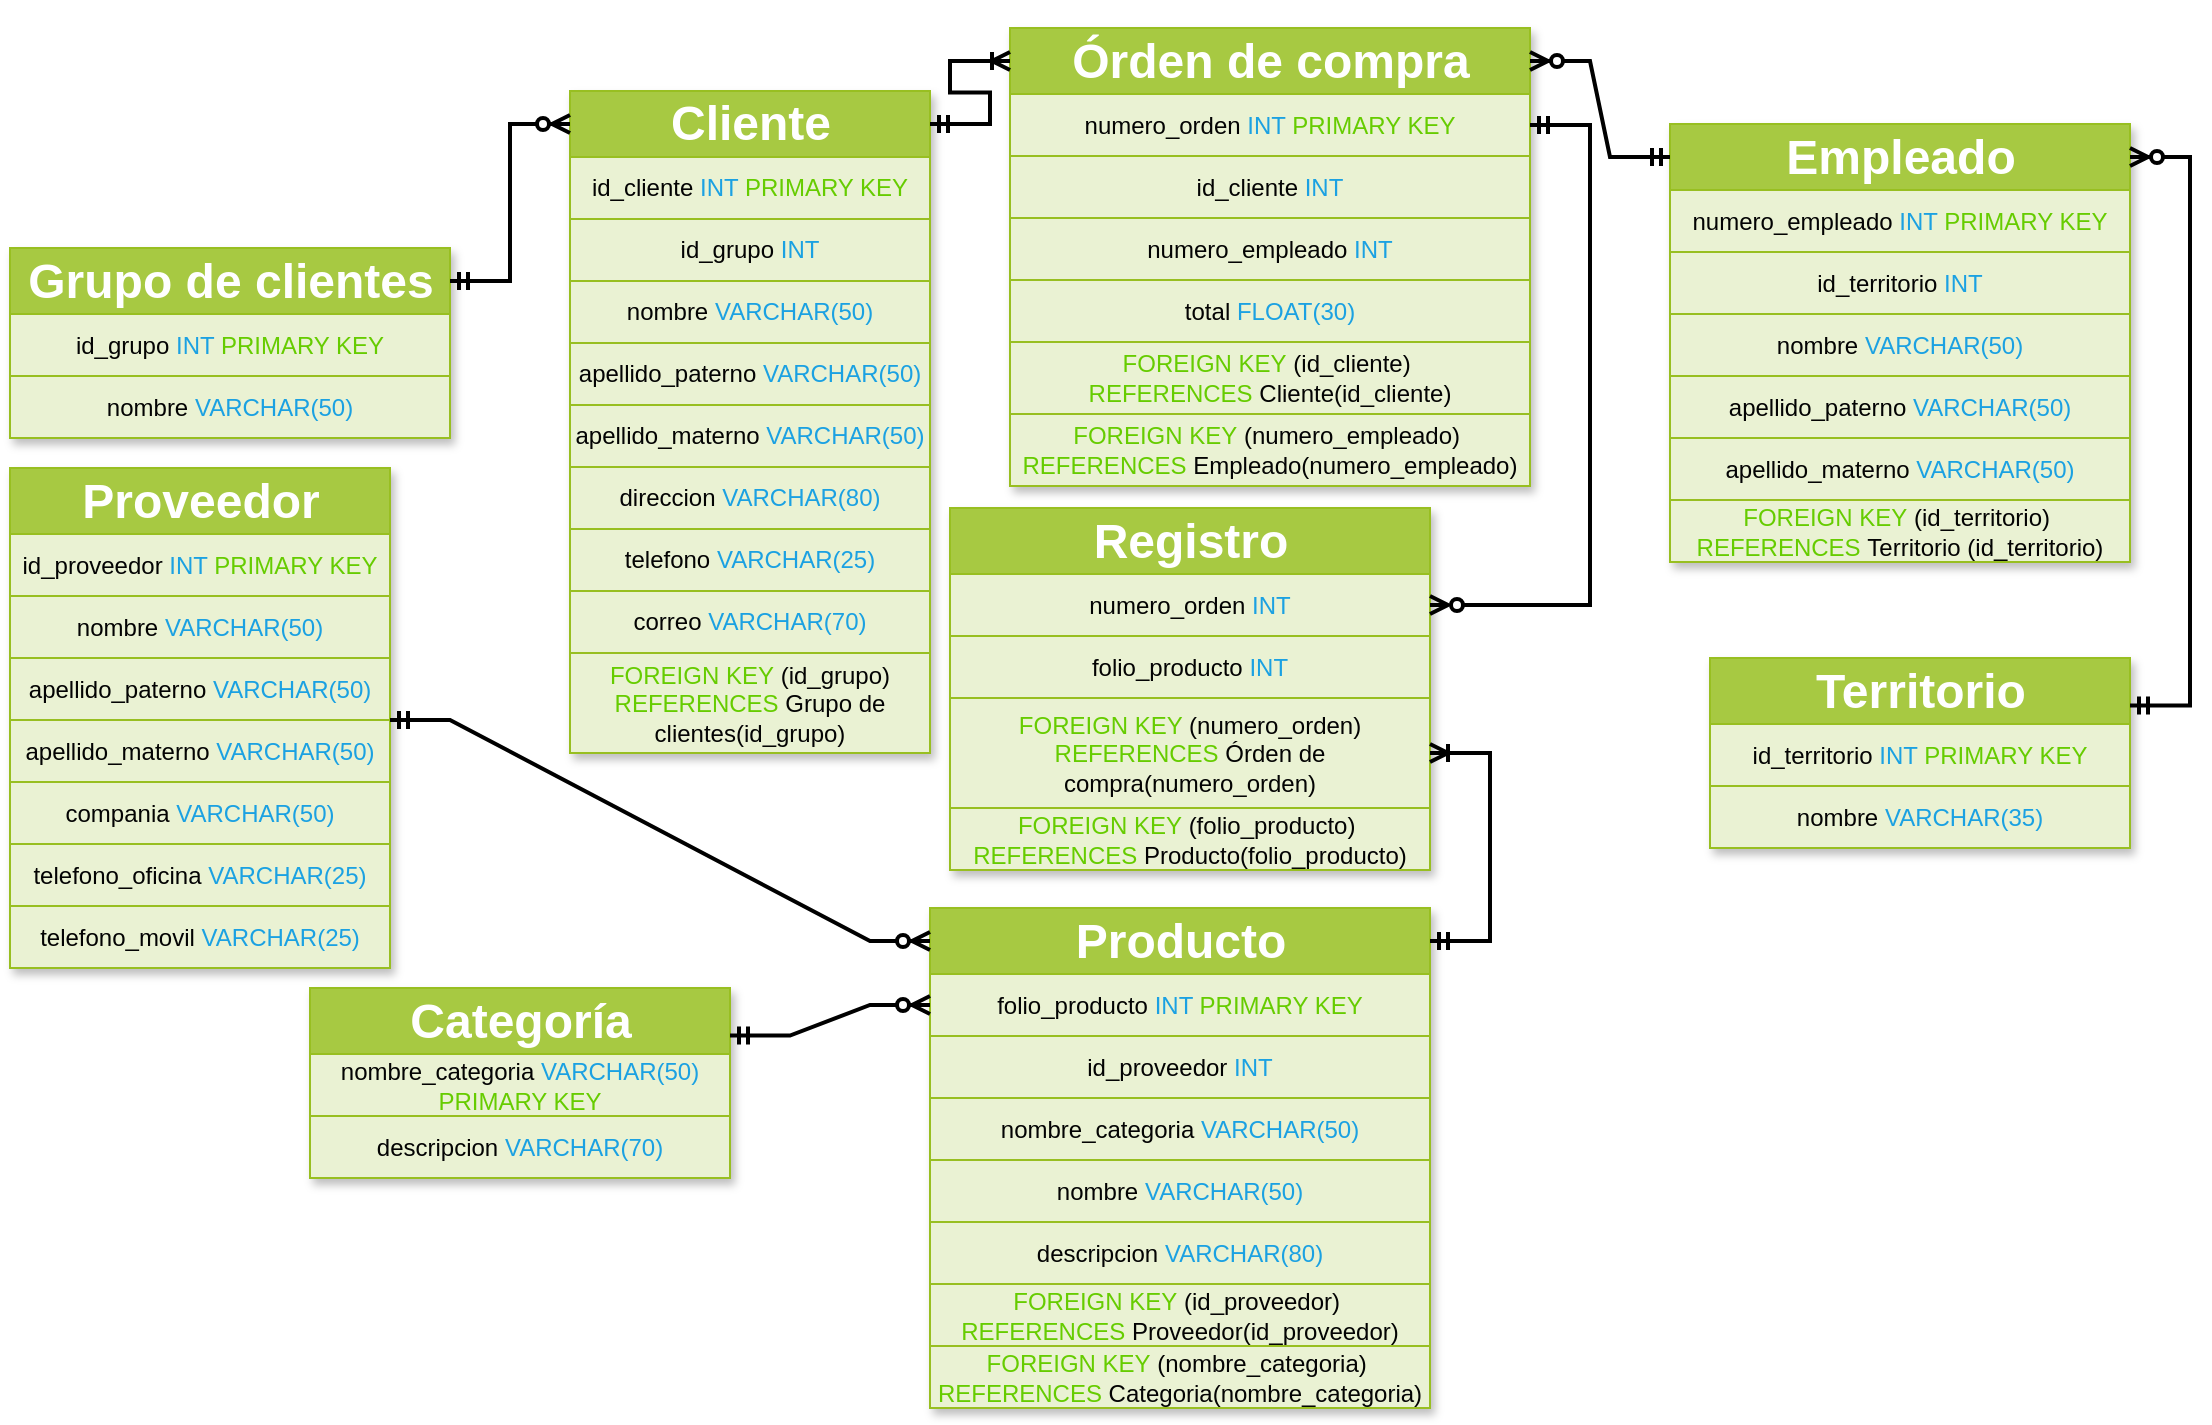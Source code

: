 <mxfile version="21.6.5" type="device">
  <diagram name="Page-1" id="kzy9XAXwA_b9poHV6YrX">
    <mxGraphModel dx="2408" dy="1873" grid="1" gridSize="10" guides="1" tooltips="1" connect="1" arrows="1" fold="1" page="1" pageScale="1" pageWidth="827" pageHeight="1169" math="0" shadow="0">
      <root>
        <mxCell id="0" />
        <mxCell id="1" parent="0" />
        <mxCell id="e2dzEgYv-sb-2GHKL8xt-1" value="Assets" style="childLayout=tableLayout;recursiveResize=0;strokeColor=#98bf21;fillColor=#A7C942;shadow=1;" vertex="1" parent="1">
          <mxGeometry x="-80" y="240" width="240" height="181" as="geometry" />
        </mxCell>
        <mxCell id="e2dzEgYv-sb-2GHKL8xt-2" style="shape=tableRow;horizontal=0;startSize=0;swimlaneHead=0;swimlaneBody=0;top=0;left=0;bottom=0;right=0;dropTarget=0;collapsible=0;recursiveResize=0;expand=0;fontStyle=0;strokeColor=inherit;fillColor=#ffffff;" vertex="1" parent="e2dzEgYv-sb-2GHKL8xt-1">
          <mxGeometry width="240" height="33" as="geometry" />
        </mxCell>
        <mxCell id="e2dzEgYv-sb-2GHKL8xt-3" value="&lt;h1&gt;Registro&lt;/h1&gt;" style="connectable=0;recursiveResize=0;strokeColor=inherit;fillColor=#A7C942;align=center;fontStyle=1;fontColor=#FFFFFF;html=1;" vertex="1" parent="e2dzEgYv-sb-2GHKL8xt-2">
          <mxGeometry width="240" height="33" as="geometry">
            <mxRectangle width="240" height="33" as="alternateBounds" />
          </mxGeometry>
        </mxCell>
        <mxCell id="e2dzEgYv-sb-2GHKL8xt-4" value="" style="shape=tableRow;horizontal=0;startSize=0;swimlaneHead=0;swimlaneBody=0;top=0;left=0;bottom=0;right=0;dropTarget=0;collapsible=0;recursiveResize=0;expand=0;fontStyle=1;strokeColor=inherit;fillColor=#EAF2D3;" vertex="1" parent="e2dzEgYv-sb-2GHKL8xt-1">
          <mxGeometry y="33" width="240" height="31" as="geometry" />
        </mxCell>
        <mxCell id="e2dzEgYv-sb-2GHKL8xt-5" value="&lt;font color=&quot;#030303&quot;&gt;numero_orden&lt;/font&gt;&amp;nbsp;&lt;font color=&quot;#1ba1e2&quot;&gt;INT&lt;/font&gt;" style="connectable=0;recursiveResize=0;strokeColor=inherit;fillColor=inherit;whiteSpace=wrap;html=1;" vertex="1" parent="e2dzEgYv-sb-2GHKL8xt-4">
          <mxGeometry width="240" height="31" as="geometry">
            <mxRectangle width="240" height="31" as="alternateBounds" />
          </mxGeometry>
        </mxCell>
        <mxCell id="e2dzEgYv-sb-2GHKL8xt-6" style="shape=tableRow;horizontal=0;startSize=0;swimlaneHead=0;swimlaneBody=0;top=0;left=0;bottom=0;right=0;dropTarget=0;collapsible=0;recursiveResize=0;expand=0;fontStyle=1;strokeColor=inherit;fillColor=#EAF2D3;" vertex="1" parent="e2dzEgYv-sb-2GHKL8xt-1">
          <mxGeometry y="64" width="240" height="31" as="geometry" />
        </mxCell>
        <mxCell id="e2dzEgYv-sb-2GHKL8xt-7" value="&lt;font color=&quot;#030303&quot;&gt;folio_producto&lt;/font&gt;&amp;nbsp;&lt;font color=&quot;#1ba1e2&quot;&gt;INT&lt;/font&gt;" style="connectable=0;recursiveResize=0;strokeColor=inherit;fillColor=inherit;whiteSpace=wrap;html=1;" vertex="1" parent="e2dzEgYv-sb-2GHKL8xt-6">
          <mxGeometry width="240" height="31" as="geometry">
            <mxRectangle width="240" height="31" as="alternateBounds" />
          </mxGeometry>
        </mxCell>
        <mxCell id="e2dzEgYv-sb-2GHKL8xt-8" style="shape=tableRow;horizontal=0;startSize=0;swimlaneHead=0;swimlaneBody=0;top=0;left=0;bottom=0;right=0;dropTarget=0;collapsible=0;recursiveResize=0;expand=0;fontStyle=1;strokeColor=inherit;fillColor=#EAF2D3;" vertex="1" parent="e2dzEgYv-sb-2GHKL8xt-1">
          <mxGeometry y="95" width="240" height="55" as="geometry" />
        </mxCell>
        <mxCell id="e2dzEgYv-sb-2GHKL8xt-9" value="&lt;font color=&quot;#66cc00&quot;&gt;FOREIGN KEY&lt;/font&gt; &lt;font color=&quot;#030303&quot;&gt;(numero_orden)&lt;/font&gt; &lt;font color=&quot;#66cc00&quot;&gt;REFERENCES&lt;/font&gt; &lt;font color=&quot;#030303&quot;&gt;Órden de compra(numero_orden)&lt;/font&gt;" style="connectable=0;recursiveResize=0;strokeColor=inherit;fillColor=inherit;whiteSpace=wrap;html=1;" vertex="1" parent="e2dzEgYv-sb-2GHKL8xt-8">
          <mxGeometry width="240" height="55" as="geometry">
            <mxRectangle width="240" height="55" as="alternateBounds" />
          </mxGeometry>
        </mxCell>
        <mxCell id="e2dzEgYv-sb-2GHKL8xt-10" style="shape=tableRow;horizontal=0;startSize=0;swimlaneHead=0;swimlaneBody=0;top=0;left=0;bottom=0;right=0;dropTarget=0;collapsible=0;recursiveResize=0;expand=0;fontStyle=1;strokeColor=inherit;fillColor=#EAF2D3;" vertex="1" parent="e2dzEgYv-sb-2GHKL8xt-1">
          <mxGeometry y="150" width="240" height="31" as="geometry" />
        </mxCell>
        <mxCell id="e2dzEgYv-sb-2GHKL8xt-11" value="&lt;font style=&quot;border-color: var(--border-color);&quot; color=&quot;#66cc00&quot;&gt;FOREIGN KEY&lt;/font&gt;&amp;nbsp;&lt;font color=&quot;#030303&quot;&gt;(folio_producto)&amp;nbsp;&lt;/font&gt;&lt;br&gt;&lt;font style=&quot;border-color: var(--border-color);&quot; color=&quot;#66cc00&quot;&gt;REFERENCES&lt;/font&gt;&amp;nbsp;&lt;font color=&quot;#030303&quot;&gt;Producto(folio_producto)&lt;/font&gt;" style="connectable=0;recursiveResize=0;strokeColor=inherit;fillColor=inherit;whiteSpace=wrap;html=1;" vertex="1" parent="e2dzEgYv-sb-2GHKL8xt-10">
          <mxGeometry width="240" height="31" as="geometry">
            <mxRectangle width="240" height="31" as="alternateBounds" />
          </mxGeometry>
        </mxCell>
        <mxCell id="e2dzEgYv-sb-2GHKL8xt-12" value="Assets" style="childLayout=tableLayout;recursiveResize=0;strokeColor=#98bf21;fillColor=#A7C942;shadow=1;" vertex="1" parent="1">
          <mxGeometry x="-270" y="31.5" width="180" height="331" as="geometry" />
        </mxCell>
        <mxCell id="e2dzEgYv-sb-2GHKL8xt-13" style="shape=tableRow;horizontal=0;startSize=0;swimlaneHead=0;swimlaneBody=0;top=0;left=0;bottom=0;right=0;dropTarget=0;collapsible=0;recursiveResize=0;expand=0;fontStyle=0;strokeColor=inherit;fillColor=#ffffff;" vertex="1" parent="e2dzEgYv-sb-2GHKL8xt-12">
          <mxGeometry width="180" height="33" as="geometry" />
        </mxCell>
        <mxCell id="e2dzEgYv-sb-2GHKL8xt-14" value="&lt;h1&gt;Cliente&lt;/h1&gt;" style="connectable=0;recursiveResize=0;strokeColor=inherit;fillColor=#A7C942;align=center;fontStyle=1;fontColor=#FFFFFF;html=1;" vertex="1" parent="e2dzEgYv-sb-2GHKL8xt-13">
          <mxGeometry width="180" height="33" as="geometry">
            <mxRectangle width="180" height="33" as="alternateBounds" />
          </mxGeometry>
        </mxCell>
        <mxCell id="e2dzEgYv-sb-2GHKL8xt-15" value="" style="shape=tableRow;horizontal=0;startSize=0;swimlaneHead=0;swimlaneBody=0;top=0;left=0;bottom=0;right=0;dropTarget=0;collapsible=0;recursiveResize=0;expand=0;fontStyle=1;strokeColor=inherit;fillColor=#EAF2D3;" vertex="1" parent="e2dzEgYv-sb-2GHKL8xt-12">
          <mxGeometry y="33" width="180" height="31" as="geometry" />
        </mxCell>
        <mxCell id="e2dzEgYv-sb-2GHKL8xt-16" value="&lt;font color=&quot;#030303&quot;&gt;id_cliente&lt;/font&gt;&amp;nbsp;&lt;font color=&quot;#1ba1e2&quot;&gt;INT&lt;/font&gt; &lt;font color=&quot;#66cc00&quot;&gt;PRIMARY KEY&lt;/font&gt;" style="connectable=0;recursiveResize=0;strokeColor=inherit;fillColor=inherit;whiteSpace=wrap;html=1;" vertex="1" parent="e2dzEgYv-sb-2GHKL8xt-15">
          <mxGeometry width="180" height="31" as="geometry">
            <mxRectangle width="180" height="31" as="alternateBounds" />
          </mxGeometry>
        </mxCell>
        <mxCell id="e2dzEgYv-sb-2GHKL8xt-164" style="shape=tableRow;horizontal=0;startSize=0;swimlaneHead=0;swimlaneBody=0;top=0;left=0;bottom=0;right=0;dropTarget=0;collapsible=0;recursiveResize=0;expand=0;fontStyle=1;strokeColor=inherit;fillColor=#EAF2D3;" vertex="1" parent="e2dzEgYv-sb-2GHKL8xt-12">
          <mxGeometry y="64" width="180" height="31" as="geometry" />
        </mxCell>
        <mxCell id="e2dzEgYv-sb-2GHKL8xt-165" value="&lt;font color=&quot;#030303&quot;&gt;id_grupo&lt;/font&gt;&amp;nbsp;&lt;font color=&quot;#1ba1e2&quot;&gt;INT&lt;/font&gt;" style="connectable=0;recursiveResize=0;strokeColor=inherit;fillColor=inherit;whiteSpace=wrap;html=1;" vertex="1" parent="e2dzEgYv-sb-2GHKL8xt-164">
          <mxGeometry width="180" height="31" as="geometry">
            <mxRectangle width="180" height="31" as="alternateBounds" />
          </mxGeometry>
        </mxCell>
        <mxCell id="e2dzEgYv-sb-2GHKL8xt-17" style="shape=tableRow;horizontal=0;startSize=0;swimlaneHead=0;swimlaneBody=0;top=0;left=0;bottom=0;right=0;dropTarget=0;collapsible=0;recursiveResize=0;expand=0;fontStyle=1;strokeColor=inherit;fillColor=#EAF2D3;" vertex="1" parent="e2dzEgYv-sb-2GHKL8xt-12">
          <mxGeometry y="95" width="180" height="31" as="geometry" />
        </mxCell>
        <mxCell id="e2dzEgYv-sb-2GHKL8xt-18" value="&lt;font color=&quot;#030303&quot;&gt;nombre&lt;/font&gt;&amp;nbsp;&lt;font style=&quot;border-color: var(--border-color);&quot; color=&quot;#1ba1e2&quot;&gt;VARCHAR(50)&lt;/font&gt;" style="connectable=0;recursiveResize=0;strokeColor=inherit;fillColor=inherit;whiteSpace=wrap;html=1;" vertex="1" parent="e2dzEgYv-sb-2GHKL8xt-17">
          <mxGeometry width="180" height="31" as="geometry">
            <mxRectangle width="180" height="31" as="alternateBounds" />
          </mxGeometry>
        </mxCell>
        <mxCell id="e2dzEgYv-sb-2GHKL8xt-19" style="shape=tableRow;horizontal=0;startSize=0;swimlaneHead=0;swimlaneBody=0;top=0;left=0;bottom=0;right=0;dropTarget=0;collapsible=0;recursiveResize=0;expand=0;fontStyle=1;strokeColor=inherit;fillColor=#EAF2D3;" vertex="1" parent="e2dzEgYv-sb-2GHKL8xt-12">
          <mxGeometry y="126" width="180" height="31" as="geometry" />
        </mxCell>
        <mxCell id="e2dzEgYv-sb-2GHKL8xt-20" value="&lt;font color=&quot;#030303&quot;&gt;apellido_paterno&lt;/font&gt;&amp;nbsp;&lt;font style=&quot;border-color: var(--border-color);&quot; color=&quot;#1ba1e2&quot;&gt;VARCHAR(50)&lt;/font&gt;" style="connectable=0;recursiveResize=0;strokeColor=inherit;fillColor=inherit;whiteSpace=wrap;html=1;" vertex="1" parent="e2dzEgYv-sb-2GHKL8xt-19">
          <mxGeometry width="180" height="31" as="geometry">
            <mxRectangle width="180" height="31" as="alternateBounds" />
          </mxGeometry>
        </mxCell>
        <mxCell id="e2dzEgYv-sb-2GHKL8xt-85" style="shape=tableRow;horizontal=0;startSize=0;swimlaneHead=0;swimlaneBody=0;top=0;left=0;bottom=0;right=0;dropTarget=0;collapsible=0;recursiveResize=0;expand=0;fontStyle=1;strokeColor=inherit;fillColor=#EAF2D3;" vertex="1" parent="e2dzEgYv-sb-2GHKL8xt-12">
          <mxGeometry y="157" width="180" height="31" as="geometry" />
        </mxCell>
        <mxCell id="e2dzEgYv-sb-2GHKL8xt-86" value="&lt;font color=&quot;#030303&quot;&gt;apellido_materno&lt;/font&gt;&amp;nbsp;&lt;font style=&quot;border-color: var(--border-color);&quot; color=&quot;#1ba1e2&quot;&gt;VARCHAR(50)&lt;/font&gt;" style="connectable=0;recursiveResize=0;strokeColor=inherit;fillColor=inherit;whiteSpace=wrap;html=1;" vertex="1" parent="e2dzEgYv-sb-2GHKL8xt-85">
          <mxGeometry width="180" height="31" as="geometry">
            <mxRectangle width="180" height="31" as="alternateBounds" />
          </mxGeometry>
        </mxCell>
        <mxCell id="e2dzEgYv-sb-2GHKL8xt-21" style="shape=tableRow;horizontal=0;startSize=0;swimlaneHead=0;swimlaneBody=0;top=0;left=0;bottom=0;right=0;dropTarget=0;collapsible=0;recursiveResize=0;expand=0;fontStyle=1;strokeColor=inherit;fillColor=#EAF2D3;" vertex="1" parent="e2dzEgYv-sb-2GHKL8xt-12">
          <mxGeometry y="188" width="180" height="31" as="geometry" />
        </mxCell>
        <mxCell id="e2dzEgYv-sb-2GHKL8xt-22" value="&lt;font color=&quot;#030303&quot;&gt;direccion&lt;/font&gt;&amp;nbsp;&lt;font style=&quot;border-color: var(--border-color);&quot; color=&quot;#1ba1e2&quot;&gt;VARCHAR(80)&lt;/font&gt;" style="connectable=0;recursiveResize=0;strokeColor=inherit;fillColor=inherit;whiteSpace=wrap;html=1;" vertex="1" parent="e2dzEgYv-sb-2GHKL8xt-21">
          <mxGeometry width="180" height="31" as="geometry">
            <mxRectangle width="180" height="31" as="alternateBounds" />
          </mxGeometry>
        </mxCell>
        <mxCell id="e2dzEgYv-sb-2GHKL8xt-23" style="shape=tableRow;horizontal=0;startSize=0;swimlaneHead=0;swimlaneBody=0;top=0;left=0;bottom=0;right=0;dropTarget=0;collapsible=0;recursiveResize=0;expand=0;fontStyle=1;strokeColor=inherit;fillColor=#EAF2D3;" vertex="1" parent="e2dzEgYv-sb-2GHKL8xt-12">
          <mxGeometry y="219" width="180" height="31" as="geometry" />
        </mxCell>
        <mxCell id="e2dzEgYv-sb-2GHKL8xt-24" value="&lt;font color=&quot;#030303&quot;&gt;telefono&lt;/font&gt;&amp;nbsp;&lt;font style=&quot;border-color: var(--border-color);&quot; color=&quot;#1ba1e2&quot;&gt;VARCHAR(25)&lt;/font&gt;" style="connectable=0;recursiveResize=0;strokeColor=inherit;fillColor=inherit;whiteSpace=wrap;html=1;" vertex="1" parent="e2dzEgYv-sb-2GHKL8xt-23">
          <mxGeometry width="180" height="31" as="geometry">
            <mxRectangle width="180" height="31" as="alternateBounds" />
          </mxGeometry>
        </mxCell>
        <mxCell id="e2dzEgYv-sb-2GHKL8xt-25" style="shape=tableRow;horizontal=0;startSize=0;swimlaneHead=0;swimlaneBody=0;top=0;left=0;bottom=0;right=0;dropTarget=0;collapsible=0;recursiveResize=0;expand=0;fontStyle=1;strokeColor=inherit;fillColor=#EAF2D3;" vertex="1" parent="e2dzEgYv-sb-2GHKL8xt-12">
          <mxGeometry y="250" width="180" height="31" as="geometry" />
        </mxCell>
        <mxCell id="e2dzEgYv-sb-2GHKL8xt-26" value="&lt;font color=&quot;#030303&quot;&gt;correo&lt;/font&gt;&amp;nbsp;&lt;font style=&quot;border-color: var(--border-color);&quot; color=&quot;#1ba1e2&quot;&gt;VARCHAR(70)&lt;/font&gt;" style="connectable=0;recursiveResize=0;strokeColor=inherit;fillColor=inherit;whiteSpace=wrap;html=1;" vertex="1" parent="e2dzEgYv-sb-2GHKL8xt-25">
          <mxGeometry width="180" height="31" as="geometry">
            <mxRectangle width="180" height="31" as="alternateBounds" />
          </mxGeometry>
        </mxCell>
        <mxCell id="e2dzEgYv-sb-2GHKL8xt-166" style="shape=tableRow;horizontal=0;startSize=0;swimlaneHead=0;swimlaneBody=0;top=0;left=0;bottom=0;right=0;dropTarget=0;collapsible=0;recursiveResize=0;expand=0;fontStyle=1;strokeColor=inherit;fillColor=#EAF2D3;" vertex="1" parent="e2dzEgYv-sb-2GHKL8xt-12">
          <mxGeometry y="281" width="180" height="50" as="geometry" />
        </mxCell>
        <mxCell id="e2dzEgYv-sb-2GHKL8xt-167" value="&lt;font color=&quot;#66cc00&quot;&gt;FOREIGN KEY&lt;/font&gt;&amp;nbsp;&lt;font color=&quot;#030303&quot;&gt;(id_grupo)&lt;/font&gt;&lt;br&gt;&lt;font color=&quot;#66cc00&quot;&gt;REFERENCES &lt;/font&gt;&lt;font color=&quot;#030303&quot;&gt;Grupo de clientes(id_grupo)&lt;/font&gt;" style="connectable=0;recursiveResize=0;strokeColor=inherit;fillColor=inherit;whiteSpace=wrap;html=1;" vertex="1" parent="e2dzEgYv-sb-2GHKL8xt-166">
          <mxGeometry width="180" height="50" as="geometry">
            <mxRectangle width="180" height="50" as="alternateBounds" />
          </mxGeometry>
        </mxCell>
        <mxCell id="e2dzEgYv-sb-2GHKL8xt-30" value="Assets" style="childLayout=tableLayout;recursiveResize=0;strokeColor=#98bf21;fillColor=#A7C942;shadow=1;" vertex="1" parent="1">
          <mxGeometry x="-550" y="110" width="220" height="95" as="geometry" />
        </mxCell>
        <mxCell id="e2dzEgYv-sb-2GHKL8xt-31" style="shape=tableRow;horizontal=0;startSize=0;swimlaneHead=0;swimlaneBody=0;top=0;left=0;bottom=0;right=0;dropTarget=0;collapsible=0;recursiveResize=0;expand=0;fontStyle=0;strokeColor=inherit;fillColor=#ffffff;" vertex="1" parent="e2dzEgYv-sb-2GHKL8xt-30">
          <mxGeometry width="220" height="33" as="geometry" />
        </mxCell>
        <mxCell id="e2dzEgYv-sb-2GHKL8xt-32" value="&lt;h1&gt;Grupo de clientes&lt;/h1&gt;" style="connectable=0;recursiveResize=0;strokeColor=inherit;fillColor=#A7C942;align=center;fontStyle=1;fontColor=#FFFFFF;html=1;" vertex="1" parent="e2dzEgYv-sb-2GHKL8xt-31">
          <mxGeometry width="220" height="33" as="geometry">
            <mxRectangle width="220" height="33" as="alternateBounds" />
          </mxGeometry>
        </mxCell>
        <mxCell id="e2dzEgYv-sb-2GHKL8xt-33" value="" style="shape=tableRow;horizontal=0;startSize=0;swimlaneHead=0;swimlaneBody=0;top=0;left=0;bottom=0;right=0;dropTarget=0;collapsible=0;recursiveResize=0;expand=0;fontStyle=1;strokeColor=inherit;fillColor=#EAF2D3;" vertex="1" parent="e2dzEgYv-sb-2GHKL8xt-30">
          <mxGeometry y="33" width="220" height="31" as="geometry" />
        </mxCell>
        <mxCell id="e2dzEgYv-sb-2GHKL8xt-34" value="&lt;font color=&quot;#030303&quot;&gt;id_grupo&lt;/font&gt;&amp;nbsp;&lt;font color=&quot;#1ba1e2&quot;&gt;INT&lt;/font&gt; &lt;font color=&quot;#66cc00&quot;&gt;PRIMARY KEY&lt;/font&gt;" style="connectable=0;recursiveResize=0;strokeColor=inherit;fillColor=inherit;whiteSpace=wrap;html=1;" vertex="1" parent="e2dzEgYv-sb-2GHKL8xt-33">
          <mxGeometry width="220" height="31" as="geometry">
            <mxRectangle width="220" height="31" as="alternateBounds" />
          </mxGeometry>
        </mxCell>
        <mxCell id="e2dzEgYv-sb-2GHKL8xt-35" style="shape=tableRow;horizontal=0;startSize=0;swimlaneHead=0;swimlaneBody=0;top=0;left=0;bottom=0;right=0;dropTarget=0;collapsible=0;recursiveResize=0;expand=0;fontStyle=1;strokeColor=inherit;fillColor=#EAF2D3;" vertex="1" parent="e2dzEgYv-sb-2GHKL8xt-30">
          <mxGeometry y="64" width="220" height="31" as="geometry" />
        </mxCell>
        <mxCell id="e2dzEgYv-sb-2GHKL8xt-36" value="&lt;font color=&quot;#030303&quot;&gt;nombre&lt;/font&gt;&amp;nbsp;&lt;font style=&quot;border-color: var(--border-color);&quot; color=&quot;#1ba1e2&quot;&gt;VARCHAR(50)&lt;/font&gt;" style="connectable=0;recursiveResize=0;strokeColor=inherit;fillColor=inherit;whiteSpace=wrap;html=1;" vertex="1" parent="e2dzEgYv-sb-2GHKL8xt-35">
          <mxGeometry width="220" height="31" as="geometry">
            <mxRectangle width="220" height="31" as="alternateBounds" />
          </mxGeometry>
        </mxCell>
        <mxCell id="e2dzEgYv-sb-2GHKL8xt-45" value="" style="edgeStyle=entityRelationEdgeStyle;fontSize=12;html=1;endArrow=ERzeroToMany;startArrow=ERmandOne;rounded=0;exitX=1;exitY=0.5;exitDx=0;exitDy=0;strokeWidth=2;" edge="1" parent="1" source="e2dzEgYv-sb-2GHKL8xt-31" target="e2dzEgYv-sb-2GHKL8xt-13">
          <mxGeometry width="100" height="100" relative="1" as="geometry">
            <mxPoint x="-540" y="390" as="sourcePoint" />
            <mxPoint x="-440" y="290" as="targetPoint" />
          </mxGeometry>
        </mxCell>
        <mxCell id="e2dzEgYv-sb-2GHKL8xt-47" value="Assets" style="childLayout=tableLayout;recursiveResize=0;strokeColor=#98bf21;fillColor=#A7C942;shadow=1;" vertex="1" parent="1">
          <mxGeometry x="-50" width="260" height="229" as="geometry" />
        </mxCell>
        <mxCell id="e2dzEgYv-sb-2GHKL8xt-48" style="shape=tableRow;horizontal=0;startSize=0;swimlaneHead=0;swimlaneBody=0;top=0;left=0;bottom=0;right=0;dropTarget=0;collapsible=0;recursiveResize=0;expand=0;fontStyle=0;strokeColor=inherit;fillColor=#ffffff;" vertex="1" parent="e2dzEgYv-sb-2GHKL8xt-47">
          <mxGeometry width="260" height="33" as="geometry" />
        </mxCell>
        <mxCell id="e2dzEgYv-sb-2GHKL8xt-49" value="&lt;h1&gt;Órden de compra&lt;/h1&gt;" style="connectable=0;recursiveResize=0;strokeColor=inherit;fillColor=#A7C942;align=center;fontStyle=1;fontColor=#FFFFFF;html=1;" vertex="1" parent="e2dzEgYv-sb-2GHKL8xt-48">
          <mxGeometry width="260" height="33" as="geometry">
            <mxRectangle width="260" height="33" as="alternateBounds" />
          </mxGeometry>
        </mxCell>
        <mxCell id="e2dzEgYv-sb-2GHKL8xt-50" value="" style="shape=tableRow;horizontal=0;startSize=0;swimlaneHead=0;swimlaneBody=0;top=0;left=0;bottom=0;right=0;dropTarget=0;collapsible=0;recursiveResize=0;expand=0;fontStyle=1;strokeColor=inherit;fillColor=#EAF2D3;" vertex="1" parent="e2dzEgYv-sb-2GHKL8xt-47">
          <mxGeometry y="33" width="260" height="31" as="geometry" />
        </mxCell>
        <mxCell id="e2dzEgYv-sb-2GHKL8xt-51" value="&lt;font color=&quot;#030303&quot;&gt;numero_orden&lt;/font&gt;&amp;nbsp;&lt;font color=&quot;#1ba1e2&quot;&gt;INT&lt;/font&gt; &lt;font color=&quot;#66cc00&quot;&gt;PRIMARY KEY&lt;/font&gt;" style="connectable=0;recursiveResize=0;strokeColor=inherit;fillColor=inherit;whiteSpace=wrap;html=1;" vertex="1" parent="e2dzEgYv-sb-2GHKL8xt-50">
          <mxGeometry width="260" height="31" as="geometry">
            <mxRectangle width="260" height="31" as="alternateBounds" />
          </mxGeometry>
        </mxCell>
        <mxCell id="e2dzEgYv-sb-2GHKL8xt-168" style="shape=tableRow;horizontal=0;startSize=0;swimlaneHead=0;swimlaneBody=0;top=0;left=0;bottom=0;right=0;dropTarget=0;collapsible=0;recursiveResize=0;expand=0;fontStyle=1;strokeColor=inherit;fillColor=#EAF2D3;" vertex="1" parent="e2dzEgYv-sb-2GHKL8xt-47">
          <mxGeometry y="64" width="260" height="31" as="geometry" />
        </mxCell>
        <mxCell id="e2dzEgYv-sb-2GHKL8xt-169" value="&lt;font color=&quot;#030303&quot;&gt;id_cliente&lt;/font&gt;&amp;nbsp;&lt;font color=&quot;#1ba1e2&quot;&gt;INT&lt;/font&gt;" style="connectable=0;recursiveResize=0;strokeColor=inherit;fillColor=inherit;whiteSpace=wrap;html=1;" vertex="1" parent="e2dzEgYv-sb-2GHKL8xt-168">
          <mxGeometry width="260" height="31" as="geometry">
            <mxRectangle width="260" height="31" as="alternateBounds" />
          </mxGeometry>
        </mxCell>
        <mxCell id="e2dzEgYv-sb-2GHKL8xt-172" style="shape=tableRow;horizontal=0;startSize=0;swimlaneHead=0;swimlaneBody=0;top=0;left=0;bottom=0;right=0;dropTarget=0;collapsible=0;recursiveResize=0;expand=0;fontStyle=1;strokeColor=inherit;fillColor=#EAF2D3;" vertex="1" parent="e2dzEgYv-sb-2GHKL8xt-47">
          <mxGeometry y="95" width="260" height="31" as="geometry" />
        </mxCell>
        <mxCell id="e2dzEgYv-sb-2GHKL8xt-173" value="&lt;font color=&quot;#030303&quot;&gt;numero_empleado&lt;/font&gt;&amp;nbsp;&lt;font color=&quot;#1ba1e2&quot;&gt;INT&lt;/font&gt;" style="connectable=0;recursiveResize=0;strokeColor=inherit;fillColor=inherit;whiteSpace=wrap;html=1;" vertex="1" parent="e2dzEgYv-sb-2GHKL8xt-172">
          <mxGeometry width="260" height="31" as="geometry">
            <mxRectangle width="260" height="31" as="alternateBounds" />
          </mxGeometry>
        </mxCell>
        <mxCell id="e2dzEgYv-sb-2GHKL8xt-52" style="shape=tableRow;horizontal=0;startSize=0;swimlaneHead=0;swimlaneBody=0;top=0;left=0;bottom=0;right=0;dropTarget=0;collapsible=0;recursiveResize=0;expand=0;fontStyle=1;strokeColor=inherit;fillColor=#EAF2D3;" vertex="1" parent="e2dzEgYv-sb-2GHKL8xt-47">
          <mxGeometry y="126" width="260" height="31" as="geometry" />
        </mxCell>
        <mxCell id="e2dzEgYv-sb-2GHKL8xt-53" value="&lt;font color=&quot;#030303&quot;&gt;total&lt;/font&gt;&amp;nbsp;&lt;font style=&quot;border-color: var(--border-color);&quot; color=&quot;#1ba1e2&quot;&gt;FLOAT(30)&lt;/font&gt;" style="connectable=0;recursiveResize=0;strokeColor=inherit;fillColor=inherit;whiteSpace=wrap;html=1;" vertex="1" parent="e2dzEgYv-sb-2GHKL8xt-52">
          <mxGeometry width="260" height="31" as="geometry">
            <mxRectangle width="260" height="31" as="alternateBounds" />
          </mxGeometry>
        </mxCell>
        <mxCell id="e2dzEgYv-sb-2GHKL8xt-170" style="shape=tableRow;horizontal=0;startSize=0;swimlaneHead=0;swimlaneBody=0;top=0;left=0;bottom=0;right=0;dropTarget=0;collapsible=0;recursiveResize=0;expand=0;fontStyle=1;strokeColor=inherit;fillColor=#EAF2D3;" vertex="1" parent="e2dzEgYv-sb-2GHKL8xt-47">
          <mxGeometry y="157" width="260" height="36" as="geometry" />
        </mxCell>
        <mxCell id="e2dzEgYv-sb-2GHKL8xt-171" value="&lt;font style=&quot;border-color: var(--border-color);&quot; color=&quot;#66cc00&quot;&gt;FOREIGN KEY&lt;/font&gt;&amp;nbsp;&lt;font color=&quot;#030303&quot;&gt;(id_cliente)&amp;nbsp;&lt;/font&gt;&lt;br&gt;&lt;font style=&quot;border-color: var(--border-color);&quot; color=&quot;#66cc00&quot;&gt;REFERENCES&lt;/font&gt;&amp;nbsp;&lt;font color=&quot;#030303&quot;&gt;Cliente(id_cliente)&lt;/font&gt;" style="connectable=0;recursiveResize=0;strokeColor=inherit;fillColor=inherit;whiteSpace=wrap;html=1;" vertex="1" parent="e2dzEgYv-sb-2GHKL8xt-170">
          <mxGeometry width="260" height="36" as="geometry">
            <mxRectangle width="260" height="36" as="alternateBounds" />
          </mxGeometry>
        </mxCell>
        <mxCell id="e2dzEgYv-sb-2GHKL8xt-174" style="shape=tableRow;horizontal=0;startSize=0;swimlaneHead=0;swimlaneBody=0;top=0;left=0;bottom=0;right=0;dropTarget=0;collapsible=0;recursiveResize=0;expand=0;fontStyle=1;strokeColor=inherit;fillColor=#EAF2D3;" vertex="1" parent="e2dzEgYv-sb-2GHKL8xt-47">
          <mxGeometry y="193" width="260" height="36" as="geometry" />
        </mxCell>
        <mxCell id="e2dzEgYv-sb-2GHKL8xt-175" value="&lt;font style=&quot;border-color: var(--border-color);&quot; color=&quot;#66cc00&quot;&gt;FOREIGN KEY&lt;/font&gt;&amp;nbsp;&lt;font color=&quot;#030303&quot;&gt;(numero_empleado)&amp;nbsp;&lt;/font&gt;&lt;br&gt;&lt;font style=&quot;border-color: var(--border-color);&quot; color=&quot;#66cc00&quot;&gt;REFERENCES&lt;/font&gt;&amp;nbsp;&lt;font color=&quot;#030303&quot;&gt;Empleado(numero_empleado)&lt;/font&gt;" style="connectable=0;recursiveResize=0;strokeColor=inherit;fillColor=inherit;whiteSpace=wrap;html=1;" vertex="1" parent="e2dzEgYv-sb-2GHKL8xt-174">
          <mxGeometry width="260" height="36" as="geometry">
            <mxRectangle width="260" height="36" as="alternateBounds" />
          </mxGeometry>
        </mxCell>
        <mxCell id="e2dzEgYv-sb-2GHKL8xt-62" value="" style="edgeStyle=entityRelationEdgeStyle;fontSize=12;html=1;endArrow=ERoneToMany;startArrow=ERmandOne;rounded=0;entryX=0;entryY=0.5;entryDx=0;entryDy=0;exitX=1;exitY=0.5;exitDx=0;exitDy=0;strokeWidth=2;" edge="1" parent="1" source="e2dzEgYv-sb-2GHKL8xt-13" target="e2dzEgYv-sb-2GHKL8xt-48">
          <mxGeometry width="100" height="100" relative="1" as="geometry">
            <mxPoint x="120" y="380" as="sourcePoint" />
            <mxPoint x="220" y="280" as="targetPoint" />
          </mxGeometry>
        </mxCell>
        <mxCell id="e2dzEgYv-sb-2GHKL8xt-87" value="Assets" style="childLayout=tableLayout;recursiveResize=0;strokeColor=#98bf21;fillColor=#A7C942;shadow=1;" vertex="1" parent="1">
          <mxGeometry x="280" y="48" width="230" height="219" as="geometry" />
        </mxCell>
        <mxCell id="e2dzEgYv-sb-2GHKL8xt-88" style="shape=tableRow;horizontal=0;startSize=0;swimlaneHead=0;swimlaneBody=0;top=0;left=0;bottom=0;right=0;dropTarget=0;collapsible=0;recursiveResize=0;expand=0;fontStyle=0;strokeColor=inherit;fillColor=#ffffff;" vertex="1" parent="e2dzEgYv-sb-2GHKL8xt-87">
          <mxGeometry width="230" height="33" as="geometry" />
        </mxCell>
        <mxCell id="e2dzEgYv-sb-2GHKL8xt-89" value="&lt;h1&gt;Empleado&lt;/h1&gt;" style="connectable=0;recursiveResize=0;strokeColor=inherit;fillColor=#A7C942;align=center;fontStyle=1;fontColor=#FFFFFF;html=1;" vertex="1" parent="e2dzEgYv-sb-2GHKL8xt-88">
          <mxGeometry width="230" height="33" as="geometry">
            <mxRectangle width="230" height="33" as="alternateBounds" />
          </mxGeometry>
        </mxCell>
        <mxCell id="e2dzEgYv-sb-2GHKL8xt-90" value="" style="shape=tableRow;horizontal=0;startSize=0;swimlaneHead=0;swimlaneBody=0;top=0;left=0;bottom=0;right=0;dropTarget=0;collapsible=0;recursiveResize=0;expand=0;fontStyle=1;strokeColor=inherit;fillColor=#EAF2D3;" vertex="1" parent="e2dzEgYv-sb-2GHKL8xt-87">
          <mxGeometry y="33" width="230" height="31" as="geometry" />
        </mxCell>
        <mxCell id="e2dzEgYv-sb-2GHKL8xt-91" value="&lt;font color=&quot;#030303&quot;&gt;numero_empleado&lt;/font&gt;&amp;nbsp;&lt;font color=&quot;#1ba1e2&quot;&gt;INT&lt;/font&gt; &lt;font color=&quot;#66cc00&quot;&gt;PRIMARY KEY&lt;/font&gt;" style="connectable=0;recursiveResize=0;strokeColor=inherit;fillColor=inherit;whiteSpace=wrap;html=1;" vertex="1" parent="e2dzEgYv-sb-2GHKL8xt-90">
          <mxGeometry width="230" height="31" as="geometry">
            <mxRectangle width="230" height="31" as="alternateBounds" />
          </mxGeometry>
        </mxCell>
        <mxCell id="e2dzEgYv-sb-2GHKL8xt-184" style="shape=tableRow;horizontal=0;startSize=0;swimlaneHead=0;swimlaneBody=0;top=0;left=0;bottom=0;right=0;dropTarget=0;collapsible=0;recursiveResize=0;expand=0;fontStyle=1;strokeColor=inherit;fillColor=#EAF2D3;" vertex="1" parent="e2dzEgYv-sb-2GHKL8xt-87">
          <mxGeometry y="64" width="230" height="31" as="geometry" />
        </mxCell>
        <mxCell id="e2dzEgYv-sb-2GHKL8xt-185" value="&lt;font color=&quot;#030303&quot;&gt;id_territorio&lt;/font&gt;&amp;nbsp;&lt;font color=&quot;#1ba1e2&quot;&gt;INT&lt;/font&gt;" style="connectable=0;recursiveResize=0;strokeColor=inherit;fillColor=inherit;whiteSpace=wrap;html=1;" vertex="1" parent="e2dzEgYv-sb-2GHKL8xt-184">
          <mxGeometry width="230" height="31" as="geometry">
            <mxRectangle width="230" height="31" as="alternateBounds" />
          </mxGeometry>
        </mxCell>
        <mxCell id="e2dzEgYv-sb-2GHKL8xt-92" style="shape=tableRow;horizontal=0;startSize=0;swimlaneHead=0;swimlaneBody=0;top=0;left=0;bottom=0;right=0;dropTarget=0;collapsible=0;recursiveResize=0;expand=0;fontStyle=1;strokeColor=inherit;fillColor=#EAF2D3;" vertex="1" parent="e2dzEgYv-sb-2GHKL8xt-87">
          <mxGeometry y="95" width="230" height="31" as="geometry" />
        </mxCell>
        <mxCell id="e2dzEgYv-sb-2GHKL8xt-93" value="&lt;font color=&quot;#030303&quot;&gt;nombre&lt;/font&gt;&amp;nbsp;&lt;font style=&quot;border-color: var(--border-color);&quot; color=&quot;#1ba1e2&quot;&gt;VARCHAR(50)&lt;/font&gt;" style="connectable=0;recursiveResize=0;strokeColor=inherit;fillColor=inherit;whiteSpace=wrap;html=1;" vertex="1" parent="e2dzEgYv-sb-2GHKL8xt-92">
          <mxGeometry width="230" height="31" as="geometry">
            <mxRectangle width="230" height="31" as="alternateBounds" />
          </mxGeometry>
        </mxCell>
        <mxCell id="e2dzEgYv-sb-2GHKL8xt-94" style="shape=tableRow;horizontal=0;startSize=0;swimlaneHead=0;swimlaneBody=0;top=0;left=0;bottom=0;right=0;dropTarget=0;collapsible=0;recursiveResize=0;expand=0;fontStyle=1;strokeColor=inherit;fillColor=#EAF2D3;" vertex="1" parent="e2dzEgYv-sb-2GHKL8xt-87">
          <mxGeometry y="126" width="230" height="31" as="geometry" />
        </mxCell>
        <mxCell id="e2dzEgYv-sb-2GHKL8xt-95" value="&lt;font color=&quot;#030303&quot;&gt;apellido_paterno&lt;/font&gt;&amp;nbsp;&lt;font style=&quot;border-color: var(--border-color);&quot; color=&quot;#1ba1e2&quot;&gt;VARCHAR(50)&lt;/font&gt;" style="connectable=0;recursiveResize=0;strokeColor=inherit;fillColor=inherit;whiteSpace=wrap;html=1;" vertex="1" parent="e2dzEgYv-sb-2GHKL8xt-94">
          <mxGeometry width="230" height="31" as="geometry">
            <mxRectangle width="230" height="31" as="alternateBounds" />
          </mxGeometry>
        </mxCell>
        <mxCell id="e2dzEgYv-sb-2GHKL8xt-96" style="shape=tableRow;horizontal=0;startSize=0;swimlaneHead=0;swimlaneBody=0;top=0;left=0;bottom=0;right=0;dropTarget=0;collapsible=0;recursiveResize=0;expand=0;fontStyle=1;strokeColor=inherit;fillColor=#EAF2D3;" vertex="1" parent="e2dzEgYv-sb-2GHKL8xt-87">
          <mxGeometry y="157" width="230" height="31" as="geometry" />
        </mxCell>
        <mxCell id="e2dzEgYv-sb-2GHKL8xt-97" value="&lt;font color=&quot;#030303&quot;&gt;apellido_materno&lt;/font&gt;&amp;nbsp;&lt;font style=&quot;border-color: var(--border-color);&quot; color=&quot;#1ba1e2&quot;&gt;VARCHAR(50)&lt;/font&gt;" style="connectable=0;recursiveResize=0;strokeColor=inherit;fillColor=inherit;whiteSpace=wrap;html=1;" vertex="1" parent="e2dzEgYv-sb-2GHKL8xt-96">
          <mxGeometry width="230" height="31" as="geometry">
            <mxRectangle width="230" height="31" as="alternateBounds" />
          </mxGeometry>
        </mxCell>
        <mxCell id="e2dzEgYv-sb-2GHKL8xt-186" style="shape=tableRow;horizontal=0;startSize=0;swimlaneHead=0;swimlaneBody=0;top=0;left=0;bottom=0;right=0;dropTarget=0;collapsible=0;recursiveResize=0;expand=0;fontStyle=1;strokeColor=inherit;fillColor=#EAF2D3;" vertex="1" parent="e2dzEgYv-sb-2GHKL8xt-87">
          <mxGeometry y="188" width="230" height="31" as="geometry" />
        </mxCell>
        <mxCell id="e2dzEgYv-sb-2GHKL8xt-187" value="&lt;font style=&quot;border-color: var(--border-color);&quot; color=&quot;#66cc00&quot;&gt;FOREIGN KEY&lt;/font&gt;&amp;nbsp;&lt;font color=&quot;#030303&quot;&gt;(id_territorio)&amp;nbsp;&lt;/font&gt;&lt;br&gt;&lt;font style=&quot;border-color: var(--border-color);&quot; color=&quot;#66cc00&quot;&gt;REFERENCES&lt;/font&gt;&amp;nbsp;&lt;font color=&quot;#030303&quot;&gt;Territorio (id_territorio)&lt;/font&gt;" style="connectable=0;recursiveResize=0;strokeColor=inherit;fillColor=inherit;whiteSpace=wrap;html=1;" vertex="1" parent="e2dzEgYv-sb-2GHKL8xt-186">
          <mxGeometry width="230" height="31" as="geometry">
            <mxRectangle width="230" height="31" as="alternateBounds" />
          </mxGeometry>
        </mxCell>
        <mxCell id="e2dzEgYv-sb-2GHKL8xt-104" value="" style="edgeStyle=entityRelationEdgeStyle;fontSize=12;html=1;endArrow=ERzeroToMany;startArrow=ERmandOne;rounded=0;entryX=1;entryY=0.5;entryDx=0;entryDy=0;exitX=0;exitY=0.5;exitDx=0;exitDy=0;strokeWidth=2;" edge="1" parent="1" source="e2dzEgYv-sb-2GHKL8xt-88" target="e2dzEgYv-sb-2GHKL8xt-48">
          <mxGeometry width="100" height="100" relative="1" as="geometry">
            <mxPoint x="90" y="420" as="sourcePoint" />
            <mxPoint x="190" y="320" as="targetPoint" />
          </mxGeometry>
        </mxCell>
        <mxCell id="e2dzEgYv-sb-2GHKL8xt-105" value="Assets" style="childLayout=tableLayout;recursiveResize=0;strokeColor=#98bf21;fillColor=#A7C942;shadow=1;" vertex="1" parent="1">
          <mxGeometry x="300" y="315" width="210" height="95" as="geometry" />
        </mxCell>
        <mxCell id="e2dzEgYv-sb-2GHKL8xt-106" style="shape=tableRow;horizontal=0;startSize=0;swimlaneHead=0;swimlaneBody=0;top=0;left=0;bottom=0;right=0;dropTarget=0;collapsible=0;recursiveResize=0;expand=0;fontStyle=0;strokeColor=inherit;fillColor=#ffffff;" vertex="1" parent="e2dzEgYv-sb-2GHKL8xt-105">
          <mxGeometry width="210" height="33" as="geometry" />
        </mxCell>
        <mxCell id="e2dzEgYv-sb-2GHKL8xt-107" value="&lt;h1&gt;Territorio&lt;/h1&gt;" style="connectable=0;recursiveResize=0;strokeColor=inherit;fillColor=#A7C942;align=center;fontStyle=1;fontColor=#FFFFFF;html=1;" vertex="1" parent="e2dzEgYv-sb-2GHKL8xt-106">
          <mxGeometry width="210" height="33" as="geometry">
            <mxRectangle width="210" height="33" as="alternateBounds" />
          </mxGeometry>
        </mxCell>
        <mxCell id="e2dzEgYv-sb-2GHKL8xt-108" value="" style="shape=tableRow;horizontal=0;startSize=0;swimlaneHead=0;swimlaneBody=0;top=0;left=0;bottom=0;right=0;dropTarget=0;collapsible=0;recursiveResize=0;expand=0;fontStyle=1;strokeColor=inherit;fillColor=#EAF2D3;" vertex="1" parent="e2dzEgYv-sb-2GHKL8xt-105">
          <mxGeometry y="33" width="210" height="31" as="geometry" />
        </mxCell>
        <mxCell id="e2dzEgYv-sb-2GHKL8xt-109" value="&lt;font color=&quot;#030303&quot;&gt;id_territorio&lt;/font&gt;&amp;nbsp;&lt;font color=&quot;#1ba1e2&quot;&gt;INT&lt;/font&gt; &lt;font color=&quot;#66cc00&quot;&gt;PRIMARY KEY&lt;/font&gt;" style="connectable=0;recursiveResize=0;strokeColor=inherit;fillColor=inherit;whiteSpace=wrap;html=1;" vertex="1" parent="e2dzEgYv-sb-2GHKL8xt-108">
          <mxGeometry width="210" height="31" as="geometry">
            <mxRectangle width="210" height="31" as="alternateBounds" />
          </mxGeometry>
        </mxCell>
        <mxCell id="e2dzEgYv-sb-2GHKL8xt-110" style="shape=tableRow;horizontal=0;startSize=0;swimlaneHead=0;swimlaneBody=0;top=0;left=0;bottom=0;right=0;dropTarget=0;collapsible=0;recursiveResize=0;expand=0;fontStyle=1;strokeColor=inherit;fillColor=#EAF2D3;" vertex="1" parent="e2dzEgYv-sb-2GHKL8xt-105">
          <mxGeometry y="64" width="210" height="31" as="geometry" />
        </mxCell>
        <mxCell id="e2dzEgYv-sb-2GHKL8xt-111" value="&lt;font color=&quot;#030303&quot;&gt;nombre&lt;/font&gt;&amp;nbsp;&lt;font style=&quot;border-color: var(--border-color);&quot; color=&quot;#1ba1e2&quot;&gt;VARCHAR(35)&lt;/font&gt;" style="connectable=0;recursiveResize=0;strokeColor=inherit;fillColor=inherit;whiteSpace=wrap;html=1;" vertex="1" parent="e2dzEgYv-sb-2GHKL8xt-110">
          <mxGeometry width="210" height="31" as="geometry">
            <mxRectangle width="210" height="31" as="alternateBounds" />
          </mxGeometry>
        </mxCell>
        <mxCell id="e2dzEgYv-sb-2GHKL8xt-118" value="" style="edgeStyle=entityRelationEdgeStyle;fontSize=12;html=1;endArrow=ERzeroToMany;startArrow=ERmandOne;rounded=0;exitX=1;exitY=0.25;exitDx=0;exitDy=0;strokeWidth=2;entryX=1;entryY=0.5;entryDx=0;entryDy=0;" edge="1" parent="1" source="e2dzEgYv-sb-2GHKL8xt-105" target="e2dzEgYv-sb-2GHKL8xt-88">
          <mxGeometry width="100" height="100" relative="1" as="geometry">
            <mxPoint x="160" y="300.5" as="sourcePoint" />
            <mxPoint x="220" y="300.5" as="targetPoint" />
          </mxGeometry>
        </mxCell>
        <mxCell id="e2dzEgYv-sb-2GHKL8xt-119" value="Assets" style="childLayout=tableLayout;recursiveResize=0;strokeColor=#98bf21;fillColor=#A7C942;shadow=1;" vertex="1" parent="1">
          <mxGeometry x="-90" y="440" width="250" height="250" as="geometry" />
        </mxCell>
        <mxCell id="e2dzEgYv-sb-2GHKL8xt-120" style="shape=tableRow;horizontal=0;startSize=0;swimlaneHead=0;swimlaneBody=0;top=0;left=0;bottom=0;right=0;dropTarget=0;collapsible=0;recursiveResize=0;expand=0;fontStyle=0;strokeColor=inherit;fillColor=#ffffff;" vertex="1" parent="e2dzEgYv-sb-2GHKL8xt-119">
          <mxGeometry width="250" height="33" as="geometry" />
        </mxCell>
        <mxCell id="e2dzEgYv-sb-2GHKL8xt-121" value="&lt;h1&gt;Producto&lt;/h1&gt;" style="connectable=0;recursiveResize=0;strokeColor=inherit;fillColor=#A7C942;align=center;fontStyle=1;fontColor=#FFFFFF;html=1;" vertex="1" parent="e2dzEgYv-sb-2GHKL8xt-120">
          <mxGeometry width="250" height="33" as="geometry">
            <mxRectangle width="250" height="33" as="alternateBounds" />
          </mxGeometry>
        </mxCell>
        <mxCell id="e2dzEgYv-sb-2GHKL8xt-122" value="" style="shape=tableRow;horizontal=0;startSize=0;swimlaneHead=0;swimlaneBody=0;top=0;left=0;bottom=0;right=0;dropTarget=0;collapsible=0;recursiveResize=0;expand=0;fontStyle=1;strokeColor=inherit;fillColor=#EAF2D3;" vertex="1" parent="e2dzEgYv-sb-2GHKL8xt-119">
          <mxGeometry y="33" width="250" height="31" as="geometry" />
        </mxCell>
        <mxCell id="e2dzEgYv-sb-2GHKL8xt-123" value="&lt;font color=&quot;#030303&quot;&gt;folio_producto&lt;/font&gt;&amp;nbsp;&lt;font color=&quot;#1ba1e2&quot;&gt;INT&lt;/font&gt; &lt;font color=&quot;#66cc00&quot;&gt;PRIMARY KEY&lt;/font&gt;" style="connectable=0;recursiveResize=0;strokeColor=inherit;fillColor=inherit;whiteSpace=wrap;html=1;" vertex="1" parent="e2dzEgYv-sb-2GHKL8xt-122">
          <mxGeometry width="250" height="31" as="geometry">
            <mxRectangle width="250" height="31" as="alternateBounds" />
          </mxGeometry>
        </mxCell>
        <mxCell id="e2dzEgYv-sb-2GHKL8xt-182" style="shape=tableRow;horizontal=0;startSize=0;swimlaneHead=0;swimlaneBody=0;top=0;left=0;bottom=0;right=0;dropTarget=0;collapsible=0;recursiveResize=0;expand=0;fontStyle=1;strokeColor=inherit;fillColor=#EAF2D3;" vertex="1" parent="e2dzEgYv-sb-2GHKL8xt-119">
          <mxGeometry y="64" width="250" height="31" as="geometry" />
        </mxCell>
        <mxCell id="e2dzEgYv-sb-2GHKL8xt-183" value="&lt;font color=&quot;#030303&quot;&gt;id_proveedor&lt;/font&gt;&amp;nbsp;&lt;font color=&quot;#1ba1e2&quot;&gt;INT&lt;/font&gt;" style="connectable=0;recursiveResize=0;strokeColor=inherit;fillColor=inherit;whiteSpace=wrap;html=1;" vertex="1" parent="e2dzEgYv-sb-2GHKL8xt-182">
          <mxGeometry width="250" height="31" as="geometry">
            <mxRectangle width="250" height="31" as="alternateBounds" />
          </mxGeometry>
        </mxCell>
        <mxCell id="e2dzEgYv-sb-2GHKL8xt-176" style="shape=tableRow;horizontal=0;startSize=0;swimlaneHead=0;swimlaneBody=0;top=0;left=0;bottom=0;right=0;dropTarget=0;collapsible=0;recursiveResize=0;expand=0;fontStyle=1;strokeColor=inherit;fillColor=#EAF2D3;" vertex="1" parent="e2dzEgYv-sb-2GHKL8xt-119">
          <mxGeometry y="95" width="250" height="31" as="geometry" />
        </mxCell>
        <mxCell id="e2dzEgYv-sb-2GHKL8xt-177" value="&lt;font color=&quot;#030303&quot;&gt;nombre_categoria&lt;/font&gt;&amp;nbsp;&lt;font color=&quot;#1ba1e2&quot;&gt;VARCHAR(50)&lt;/font&gt;" style="connectable=0;recursiveResize=0;strokeColor=inherit;fillColor=inherit;whiteSpace=wrap;html=1;" vertex="1" parent="e2dzEgYv-sb-2GHKL8xt-176">
          <mxGeometry width="250" height="31" as="geometry">
            <mxRectangle width="250" height="31" as="alternateBounds" />
          </mxGeometry>
        </mxCell>
        <mxCell id="e2dzEgYv-sb-2GHKL8xt-124" style="shape=tableRow;horizontal=0;startSize=0;swimlaneHead=0;swimlaneBody=0;top=0;left=0;bottom=0;right=0;dropTarget=0;collapsible=0;recursiveResize=0;expand=0;fontStyle=1;strokeColor=inherit;fillColor=#EAF2D3;" vertex="1" parent="e2dzEgYv-sb-2GHKL8xt-119">
          <mxGeometry y="126" width="250" height="31" as="geometry" />
        </mxCell>
        <mxCell id="e2dzEgYv-sb-2GHKL8xt-125" value="&lt;font color=&quot;#030303&quot;&gt;nombre&lt;/font&gt;&amp;nbsp;&lt;font style=&quot;border-color: var(--border-color);&quot; color=&quot;#1ba1e2&quot;&gt;VARCHAR(50)&lt;/font&gt;" style="connectable=0;recursiveResize=0;strokeColor=inherit;fillColor=inherit;whiteSpace=wrap;html=1;" vertex="1" parent="e2dzEgYv-sb-2GHKL8xt-124">
          <mxGeometry width="250" height="31" as="geometry">
            <mxRectangle width="250" height="31" as="alternateBounds" />
          </mxGeometry>
        </mxCell>
        <mxCell id="e2dzEgYv-sb-2GHKL8xt-126" style="shape=tableRow;horizontal=0;startSize=0;swimlaneHead=0;swimlaneBody=0;top=0;left=0;bottom=0;right=0;dropTarget=0;collapsible=0;recursiveResize=0;expand=0;fontStyle=1;strokeColor=inherit;fillColor=#EAF2D3;" vertex="1" parent="e2dzEgYv-sb-2GHKL8xt-119">
          <mxGeometry y="157" width="250" height="31" as="geometry" />
        </mxCell>
        <mxCell id="e2dzEgYv-sb-2GHKL8xt-127" value="&lt;font color=&quot;#030303&quot;&gt;descripcion&lt;/font&gt;&amp;nbsp;&lt;font style=&quot;border-color: var(--border-color);&quot; color=&quot;#1ba1e2&quot;&gt;VARCHAR(80)&lt;/font&gt;" style="connectable=0;recursiveResize=0;strokeColor=inherit;fillColor=inherit;whiteSpace=wrap;html=1;" vertex="1" parent="e2dzEgYv-sb-2GHKL8xt-126">
          <mxGeometry width="250" height="31" as="geometry">
            <mxRectangle width="250" height="31" as="alternateBounds" />
          </mxGeometry>
        </mxCell>
        <mxCell id="e2dzEgYv-sb-2GHKL8xt-180" style="shape=tableRow;horizontal=0;startSize=0;swimlaneHead=0;swimlaneBody=0;top=0;left=0;bottom=0;right=0;dropTarget=0;collapsible=0;recursiveResize=0;expand=0;fontStyle=1;strokeColor=inherit;fillColor=#EAF2D3;" vertex="1" parent="e2dzEgYv-sb-2GHKL8xt-119">
          <mxGeometry y="188" width="250" height="31" as="geometry" />
        </mxCell>
        <mxCell id="e2dzEgYv-sb-2GHKL8xt-181" value="&lt;font style=&quot;border-color: var(--border-color);&quot; color=&quot;#66cc00&quot;&gt;FOREIGN KEY&lt;/font&gt;&amp;nbsp;&lt;font color=&quot;#030303&quot;&gt;(id_proveedor)&amp;nbsp;&lt;/font&gt;&lt;br&gt;&lt;font style=&quot;border-color: var(--border-color);&quot; color=&quot;#66cc00&quot;&gt;REFERENCES&lt;/font&gt;&amp;nbsp;&lt;font color=&quot;#030303&quot;&gt;Proveedor(id_proveedor)&lt;/font&gt;" style="connectable=0;recursiveResize=0;strokeColor=inherit;fillColor=inherit;whiteSpace=wrap;html=1;" vertex="1" parent="e2dzEgYv-sb-2GHKL8xt-180">
          <mxGeometry width="250" height="31" as="geometry">
            <mxRectangle width="250" height="31" as="alternateBounds" />
          </mxGeometry>
        </mxCell>
        <mxCell id="e2dzEgYv-sb-2GHKL8xt-178" style="shape=tableRow;horizontal=0;startSize=0;swimlaneHead=0;swimlaneBody=0;top=0;left=0;bottom=0;right=0;dropTarget=0;collapsible=0;recursiveResize=0;expand=0;fontStyle=1;strokeColor=inherit;fillColor=#EAF2D3;" vertex="1" parent="e2dzEgYv-sb-2GHKL8xt-119">
          <mxGeometry y="219" width="250" height="31" as="geometry" />
        </mxCell>
        <mxCell id="e2dzEgYv-sb-2GHKL8xt-179" value="&lt;font style=&quot;border-color: var(--border-color);&quot; color=&quot;#66cc00&quot;&gt;FOREIGN KEY&lt;/font&gt;&amp;nbsp;&lt;font color=&quot;#030303&quot;&gt;(nombre_categoria)&amp;nbsp;&lt;/font&gt;&lt;br&gt;&lt;font style=&quot;border-color: var(--border-color);&quot; color=&quot;#66cc00&quot;&gt;REFERENCES&lt;/font&gt;&amp;nbsp;&lt;font color=&quot;#030303&quot;&gt;Categoria(nombre_categoria)&lt;/font&gt;" style="connectable=0;recursiveResize=0;strokeColor=inherit;fillColor=inherit;whiteSpace=wrap;html=1;" vertex="1" parent="e2dzEgYv-sb-2GHKL8xt-178">
          <mxGeometry width="250" height="31" as="geometry">
            <mxRectangle width="250" height="31" as="alternateBounds" />
          </mxGeometry>
        </mxCell>
        <mxCell id="e2dzEgYv-sb-2GHKL8xt-130" value="" style="edgeStyle=entityRelationEdgeStyle;fontSize=12;html=1;endArrow=ERmandOne;endFill=0;rounded=0;startArrow=ERzeroToMany;startFill=0;strokeWidth=2;" edge="1" parent="1" source="e2dzEgYv-sb-2GHKL8xt-4" target="e2dzEgYv-sb-2GHKL8xt-50">
          <mxGeometry width="100" height="100" relative="1" as="geometry">
            <mxPoint x="160" y="470" as="sourcePoint" />
            <mxPoint x="260" y="370" as="targetPoint" />
          </mxGeometry>
        </mxCell>
        <mxCell id="e2dzEgYv-sb-2GHKL8xt-135" value="" style="edgeStyle=entityRelationEdgeStyle;fontSize=12;html=1;endArrow=ERoneToMany;endFill=0;rounded=0;startArrow=ERmandOne;startFill=0;exitX=1;exitY=0.5;exitDx=0;exitDy=0;strokeWidth=2;" edge="1" parent="1" source="e2dzEgYv-sb-2GHKL8xt-120" target="e2dzEgYv-sb-2GHKL8xt-8">
          <mxGeometry width="100" height="100" relative="1" as="geometry">
            <mxPoint x="-212" y="500" as="sourcePoint" />
            <mxPoint x="-170" y="425.5" as="targetPoint" />
            <Array as="points">
              <mxPoint x="-180" y="497" />
              <mxPoint x="-110" y="430" />
              <mxPoint x="-90" y="430" />
              <mxPoint x="-150" y="410" />
            </Array>
          </mxGeometry>
        </mxCell>
        <mxCell id="e2dzEgYv-sb-2GHKL8xt-136" value="Assets" style="childLayout=tableLayout;recursiveResize=0;strokeColor=#98bf21;fillColor=#A7C942;shadow=1;" vertex="1" parent="1">
          <mxGeometry x="-550" y="220" width="190" height="250" as="geometry" />
        </mxCell>
        <mxCell id="e2dzEgYv-sb-2GHKL8xt-137" style="shape=tableRow;horizontal=0;startSize=0;swimlaneHead=0;swimlaneBody=0;top=0;left=0;bottom=0;right=0;dropTarget=0;collapsible=0;recursiveResize=0;expand=0;fontStyle=0;strokeColor=inherit;fillColor=#ffffff;" vertex="1" parent="e2dzEgYv-sb-2GHKL8xt-136">
          <mxGeometry width="190" height="33" as="geometry" />
        </mxCell>
        <mxCell id="e2dzEgYv-sb-2GHKL8xt-138" value="&lt;h1&gt;Proveedor&lt;/h1&gt;" style="connectable=0;recursiveResize=0;strokeColor=inherit;fillColor=#A7C942;align=center;fontStyle=1;fontColor=#FFFFFF;html=1;" vertex="1" parent="e2dzEgYv-sb-2GHKL8xt-137">
          <mxGeometry width="190" height="33" as="geometry">
            <mxRectangle width="190" height="33" as="alternateBounds" />
          </mxGeometry>
        </mxCell>
        <mxCell id="e2dzEgYv-sb-2GHKL8xt-139" value="" style="shape=tableRow;horizontal=0;startSize=0;swimlaneHead=0;swimlaneBody=0;top=0;left=0;bottom=0;right=0;dropTarget=0;collapsible=0;recursiveResize=0;expand=0;fontStyle=1;strokeColor=inherit;fillColor=#EAF2D3;" vertex="1" parent="e2dzEgYv-sb-2GHKL8xt-136">
          <mxGeometry y="33" width="190" height="31" as="geometry" />
        </mxCell>
        <mxCell id="e2dzEgYv-sb-2GHKL8xt-140" value="&lt;font color=&quot;#030303&quot;&gt;id_proveedor&lt;/font&gt;&amp;nbsp;&lt;font color=&quot;#1ba1e2&quot;&gt;INT&lt;/font&gt; &lt;font color=&quot;#66cc00&quot;&gt;PRIMARY KEY&lt;/font&gt;" style="connectable=0;recursiveResize=0;strokeColor=inherit;fillColor=inherit;whiteSpace=wrap;html=1;" vertex="1" parent="e2dzEgYv-sb-2GHKL8xt-139">
          <mxGeometry width="190" height="31" as="geometry">
            <mxRectangle width="190" height="31" as="alternateBounds" />
          </mxGeometry>
        </mxCell>
        <mxCell id="e2dzEgYv-sb-2GHKL8xt-141" style="shape=tableRow;horizontal=0;startSize=0;swimlaneHead=0;swimlaneBody=0;top=0;left=0;bottom=0;right=0;dropTarget=0;collapsible=0;recursiveResize=0;expand=0;fontStyle=1;strokeColor=inherit;fillColor=#EAF2D3;" vertex="1" parent="e2dzEgYv-sb-2GHKL8xt-136">
          <mxGeometry y="64" width="190" height="31" as="geometry" />
        </mxCell>
        <mxCell id="e2dzEgYv-sb-2GHKL8xt-142" value="&lt;font color=&quot;#030303&quot;&gt;nombre&lt;/font&gt;&amp;nbsp;&lt;font style=&quot;border-color: var(--border-color);&quot; color=&quot;#1ba1e2&quot;&gt;VARCHAR(50)&lt;/font&gt;" style="connectable=0;recursiveResize=0;strokeColor=inherit;fillColor=inherit;whiteSpace=wrap;html=1;" vertex="1" parent="e2dzEgYv-sb-2GHKL8xt-141">
          <mxGeometry width="190" height="31" as="geometry">
            <mxRectangle width="190" height="31" as="alternateBounds" />
          </mxGeometry>
        </mxCell>
        <mxCell id="e2dzEgYv-sb-2GHKL8xt-143" style="shape=tableRow;horizontal=0;startSize=0;swimlaneHead=0;swimlaneBody=0;top=0;left=0;bottom=0;right=0;dropTarget=0;collapsible=0;recursiveResize=0;expand=0;fontStyle=1;strokeColor=inherit;fillColor=#EAF2D3;" vertex="1" parent="e2dzEgYv-sb-2GHKL8xt-136">
          <mxGeometry y="95" width="190" height="31" as="geometry" />
        </mxCell>
        <mxCell id="e2dzEgYv-sb-2GHKL8xt-144" value="&lt;font color=&quot;#030303&quot;&gt;apellido_paterno&lt;/font&gt;&amp;nbsp;&lt;font style=&quot;border-color: var(--border-color);&quot; color=&quot;#1ba1e2&quot;&gt;VARCHAR(50)&lt;/font&gt;" style="connectable=0;recursiveResize=0;strokeColor=inherit;fillColor=inherit;whiteSpace=wrap;html=1;" vertex="1" parent="e2dzEgYv-sb-2GHKL8xt-143">
          <mxGeometry width="190" height="31" as="geometry">
            <mxRectangle width="190" height="31" as="alternateBounds" />
          </mxGeometry>
        </mxCell>
        <mxCell id="e2dzEgYv-sb-2GHKL8xt-145" style="shape=tableRow;horizontal=0;startSize=0;swimlaneHead=0;swimlaneBody=0;top=0;left=0;bottom=0;right=0;dropTarget=0;collapsible=0;recursiveResize=0;expand=0;fontStyle=1;strokeColor=inherit;fillColor=#EAF2D3;" vertex="1" parent="e2dzEgYv-sb-2GHKL8xt-136">
          <mxGeometry y="126" width="190" height="31" as="geometry" />
        </mxCell>
        <mxCell id="e2dzEgYv-sb-2GHKL8xt-146" value="&lt;font color=&quot;#030303&quot;&gt;apellido_materno&lt;/font&gt;&amp;nbsp;&lt;font style=&quot;border-color: var(--border-color);&quot; color=&quot;#1ba1e2&quot;&gt;VARCHAR(50)&lt;/font&gt;" style="connectable=0;recursiveResize=0;strokeColor=inherit;fillColor=inherit;whiteSpace=wrap;html=1;" vertex="1" parent="e2dzEgYv-sb-2GHKL8xt-145">
          <mxGeometry width="190" height="31" as="geometry">
            <mxRectangle width="190" height="31" as="alternateBounds" />
          </mxGeometry>
        </mxCell>
        <mxCell id="e2dzEgYv-sb-2GHKL8xt-147" style="shape=tableRow;horizontal=0;startSize=0;swimlaneHead=0;swimlaneBody=0;top=0;left=0;bottom=0;right=0;dropTarget=0;collapsible=0;recursiveResize=0;expand=0;fontStyle=1;strokeColor=inherit;fillColor=#EAF2D3;" vertex="1" parent="e2dzEgYv-sb-2GHKL8xt-136">
          <mxGeometry y="157" width="190" height="31" as="geometry" />
        </mxCell>
        <mxCell id="e2dzEgYv-sb-2GHKL8xt-148" value="&lt;font color=&quot;#030303&quot;&gt;compania&lt;/font&gt;&amp;nbsp;&lt;font style=&quot;border-color: var(--border-color);&quot; color=&quot;#1ba1e2&quot;&gt;VARCHAR(50)&lt;/font&gt;" style="connectable=0;recursiveResize=0;strokeColor=inherit;fillColor=inherit;whiteSpace=wrap;html=1;" vertex="1" parent="e2dzEgYv-sb-2GHKL8xt-147">
          <mxGeometry width="190" height="31" as="geometry">
            <mxRectangle width="190" height="31" as="alternateBounds" />
          </mxGeometry>
        </mxCell>
        <mxCell id="e2dzEgYv-sb-2GHKL8xt-149" style="shape=tableRow;horizontal=0;startSize=0;swimlaneHead=0;swimlaneBody=0;top=0;left=0;bottom=0;right=0;dropTarget=0;collapsible=0;recursiveResize=0;expand=0;fontStyle=1;strokeColor=inherit;fillColor=#EAF2D3;" vertex="1" parent="e2dzEgYv-sb-2GHKL8xt-136">
          <mxGeometry y="188" width="190" height="31" as="geometry" />
        </mxCell>
        <mxCell id="e2dzEgYv-sb-2GHKL8xt-150" value="&lt;font color=&quot;#030303&quot;&gt;telefono_oficina&lt;/font&gt;&amp;nbsp;&lt;font style=&quot;border-color: var(--border-color);&quot; color=&quot;#1ba1e2&quot;&gt;VARCHAR(25)&lt;/font&gt;" style="connectable=0;recursiveResize=0;strokeColor=inherit;fillColor=inherit;whiteSpace=wrap;html=1;" vertex="1" parent="e2dzEgYv-sb-2GHKL8xt-149">
          <mxGeometry width="190" height="31" as="geometry">
            <mxRectangle width="190" height="31" as="alternateBounds" />
          </mxGeometry>
        </mxCell>
        <mxCell id="e2dzEgYv-sb-2GHKL8xt-151" style="shape=tableRow;horizontal=0;startSize=0;swimlaneHead=0;swimlaneBody=0;top=0;left=0;bottom=0;right=0;dropTarget=0;collapsible=0;recursiveResize=0;expand=0;fontStyle=1;strokeColor=inherit;fillColor=#EAF2D3;" vertex="1" parent="e2dzEgYv-sb-2GHKL8xt-136">
          <mxGeometry y="219" width="190" height="31" as="geometry" />
        </mxCell>
        <mxCell id="e2dzEgYv-sb-2GHKL8xt-152" value="&lt;font color=&quot;#030303&quot;&gt;telefono_movil&lt;/font&gt;&amp;nbsp;&lt;font style=&quot;border-color: var(--border-color);&quot; color=&quot;#1ba1e2&quot;&gt;VARCHAR(25)&lt;/font&gt;" style="connectable=0;recursiveResize=0;strokeColor=inherit;fillColor=inherit;whiteSpace=wrap;html=1;" vertex="1" parent="e2dzEgYv-sb-2GHKL8xt-151">
          <mxGeometry width="190" height="31" as="geometry">
            <mxRectangle width="190" height="31" as="alternateBounds" />
          </mxGeometry>
        </mxCell>
        <mxCell id="e2dzEgYv-sb-2GHKL8xt-153" value="" style="edgeStyle=entityRelationEdgeStyle;fontSize=12;html=1;endArrow=ERzeroToMany;startArrow=ERmandOne;rounded=0;exitX=1;exitY=1;exitDx=0;exitDy=0;entryX=0;entryY=0.5;entryDx=0;entryDy=0;strokeWidth=2;" edge="1" parent="1" source="e2dzEgYv-sb-2GHKL8xt-143" target="e2dzEgYv-sb-2GHKL8xt-120">
          <mxGeometry width="100" height="100" relative="1" as="geometry">
            <mxPoint x="-60" y="510" as="sourcePoint" />
            <mxPoint x="40" y="410" as="targetPoint" />
          </mxGeometry>
        </mxCell>
        <mxCell id="e2dzEgYv-sb-2GHKL8xt-154" value="Assets" style="childLayout=tableLayout;recursiveResize=0;strokeColor=#98bf21;fillColor=#A7C942;shadow=1;" vertex="1" parent="1">
          <mxGeometry x="-400" y="480" width="210" height="95" as="geometry" />
        </mxCell>
        <mxCell id="e2dzEgYv-sb-2GHKL8xt-155" style="shape=tableRow;horizontal=0;startSize=0;swimlaneHead=0;swimlaneBody=0;top=0;left=0;bottom=0;right=0;dropTarget=0;collapsible=0;recursiveResize=0;expand=0;fontStyle=0;strokeColor=inherit;fillColor=#ffffff;" vertex="1" parent="e2dzEgYv-sb-2GHKL8xt-154">
          <mxGeometry width="210" height="33" as="geometry" />
        </mxCell>
        <mxCell id="e2dzEgYv-sb-2GHKL8xt-156" value="&lt;h1&gt;Categoría&lt;/h1&gt;" style="connectable=0;recursiveResize=0;strokeColor=inherit;fillColor=#A7C942;align=center;fontStyle=1;fontColor=#FFFFFF;html=1;" vertex="1" parent="e2dzEgYv-sb-2GHKL8xt-155">
          <mxGeometry width="210" height="33" as="geometry">
            <mxRectangle width="210" height="33" as="alternateBounds" />
          </mxGeometry>
        </mxCell>
        <mxCell id="e2dzEgYv-sb-2GHKL8xt-157" value="" style="shape=tableRow;horizontal=0;startSize=0;swimlaneHead=0;swimlaneBody=0;top=0;left=0;bottom=0;right=0;dropTarget=0;collapsible=0;recursiveResize=0;expand=0;fontStyle=1;strokeColor=inherit;fillColor=#EAF2D3;" vertex="1" parent="e2dzEgYv-sb-2GHKL8xt-154">
          <mxGeometry y="33" width="210" height="31" as="geometry" />
        </mxCell>
        <mxCell id="e2dzEgYv-sb-2GHKL8xt-158" value="&lt;font color=&quot;#030303&quot;&gt;nombre_categoria&lt;/font&gt;&amp;nbsp;&lt;font color=&quot;#1ba1e2&quot;&gt;VARCHAR(50)&lt;/font&gt;&lt;br&gt;&lt;font color=&quot;#66cc00&quot;&gt;PRIMARY KEY&lt;/font&gt;" style="connectable=0;recursiveResize=0;strokeColor=inherit;fillColor=inherit;whiteSpace=wrap;html=1;" vertex="1" parent="e2dzEgYv-sb-2GHKL8xt-157">
          <mxGeometry width="210" height="31" as="geometry">
            <mxRectangle width="210" height="31" as="alternateBounds" />
          </mxGeometry>
        </mxCell>
        <mxCell id="e2dzEgYv-sb-2GHKL8xt-159" style="shape=tableRow;horizontal=0;startSize=0;swimlaneHead=0;swimlaneBody=0;top=0;left=0;bottom=0;right=0;dropTarget=0;collapsible=0;recursiveResize=0;expand=0;fontStyle=1;strokeColor=inherit;fillColor=#EAF2D3;" vertex="1" parent="e2dzEgYv-sb-2GHKL8xt-154">
          <mxGeometry y="64" width="210" height="31" as="geometry" />
        </mxCell>
        <mxCell id="e2dzEgYv-sb-2GHKL8xt-160" value="&lt;font color=&quot;#030303&quot;&gt;descripcion&lt;/font&gt;&amp;nbsp;&lt;font style=&quot;border-color: var(--border-color);&quot; color=&quot;#1ba1e2&quot;&gt;VARCHAR(70)&lt;/font&gt;" style="connectable=0;recursiveResize=0;strokeColor=inherit;fillColor=inherit;whiteSpace=wrap;html=1;" vertex="1" parent="e2dzEgYv-sb-2GHKL8xt-159">
          <mxGeometry width="210" height="31" as="geometry">
            <mxRectangle width="210" height="31" as="alternateBounds" />
          </mxGeometry>
        </mxCell>
        <mxCell id="e2dzEgYv-sb-2GHKL8xt-161" value="" style="edgeStyle=entityRelationEdgeStyle;fontSize=12;html=1;endArrow=ERzeroToMany;startArrow=ERmandOne;rounded=0;exitX=1;exitY=0.25;exitDx=0;exitDy=0;entryX=0;entryY=0.5;entryDx=0;entryDy=0;strokeWidth=2;" edge="1" parent="1" source="e2dzEgYv-sb-2GHKL8xt-154" target="e2dzEgYv-sb-2GHKL8xt-122">
          <mxGeometry width="100" height="100" relative="1" as="geometry">
            <mxPoint x="-130" y="590" as="sourcePoint" />
            <mxPoint x="-30" y="490" as="targetPoint" />
          </mxGeometry>
        </mxCell>
      </root>
    </mxGraphModel>
  </diagram>
</mxfile>
